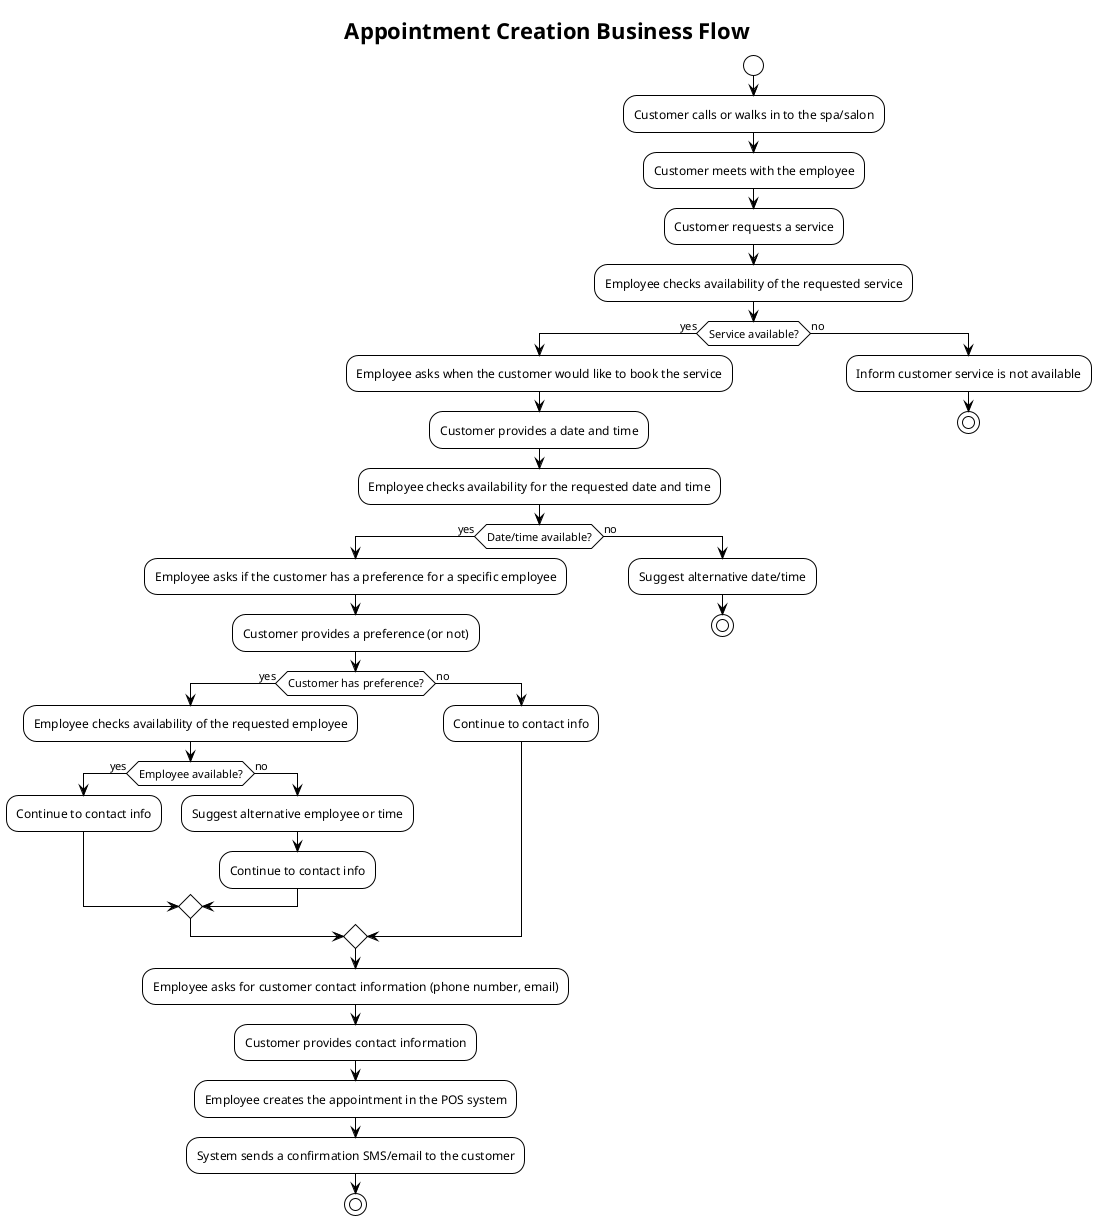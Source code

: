 @startuml appointment_creation_flow
!theme plain
title Appointment Creation Business Flow

start
:Customer calls or walks in to the spa/salon;
:Customer meets with the employee;
:Customer requests a service;
:Employee checks availability of the requested service;
if (Service available?) then (yes)
  :Employee asks when the customer would like to book the service;
  :Customer provides a date and time;
  :Employee checks availability for the requested date and time;
  if (Date/time available?) then (yes)
    :Employee asks if the customer has a preference for a specific employee;
    :Customer provides a preference (or not);
    if (Customer has preference?) then (yes)
      :Employee checks availability of the requested employee;
      if (Employee available?) then (yes)
        :Continue to contact info;
      else (no)
        :Suggest alternative employee or time;
        :Continue to contact info;
      endif
    else (no)
      :Continue to contact info;
    endif
    :Employee asks for customer contact information (phone number, email);
    :Customer provides contact information;
    :Employee creates the appointment in the POS system;
    :System sends a confirmation SMS/email to the customer;
    stop
  else (no)
    :Suggest alternative date/time;
    stop
  endif
else (no)
  :Inform customer service is not available;
  stop
endif

@enduml